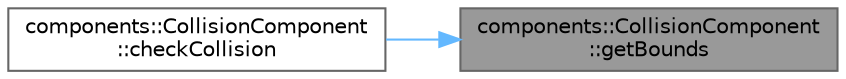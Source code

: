 digraph "components::CollisionComponent::getBounds"
{
 // LATEX_PDF_SIZE
  bgcolor="transparent";
  edge [fontname=Helvetica,fontsize=10,labelfontname=Helvetica,labelfontsize=10];
  node [fontname=Helvetica,fontsize=10,shape=box,height=0.2,width=0.4];
  rankdir="RL";
  Node1 [id="Node000001",label="components::CollisionComponent\l::getBounds",height=0.2,width=0.4,color="gray40", fillcolor="grey60", style="filled", fontcolor="black",tooltip="Gets the bounding box of the component."];
  Node1 -> Node2 [id="edge1_Node000001_Node000002",dir="back",color="steelblue1",style="solid",tooltip=" "];
  Node2 [id="Node000002",label="components::CollisionComponent\l::checkCollision",height=0.2,width=0.4,color="grey40", fillcolor="white", style="filled",URL="$classcomponents_1_1_collision_component.html#a621d2a2b8a198533a8de9de35969ac09",tooltip="Checks for a collision with another component."];
}
